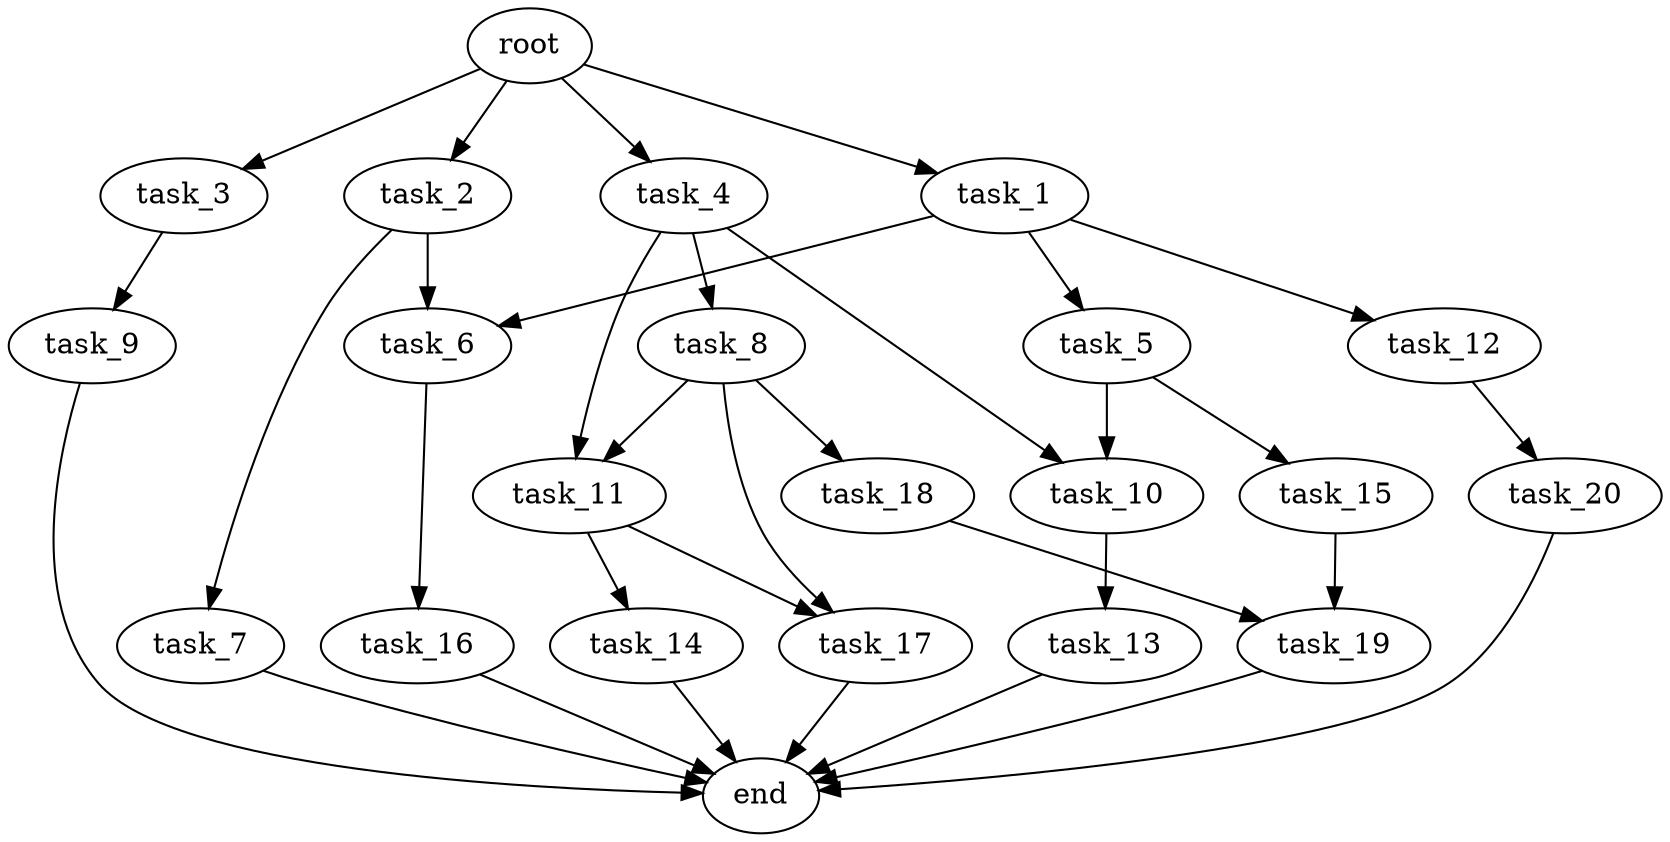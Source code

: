 digraph G {
  root [size="0.000000e+00"];
  task_1 [size="9.424480e+09"];
  task_2 [size="1.650807e+09"];
  task_3 [size="8.897643e+09"];
  task_4 [size="1.571881e+09"];
  task_5 [size="1.013477e+09"];
  task_6 [size="2.056299e+09"];
  task_7 [size="1.900653e+09"];
  task_8 [size="6.972270e+09"];
  task_9 [size="7.220659e+09"];
  task_10 [size="7.300010e+09"];
  task_11 [size="2.653382e+09"];
  task_12 [size="2.815949e+09"];
  task_13 [size="2.376245e+09"];
  task_14 [size="4.973048e+08"];
  task_15 [size="5.718126e+09"];
  task_16 [size="8.398705e+09"];
  task_17 [size="1.536746e+09"];
  task_18 [size="3.608928e+09"];
  task_19 [size="4.276632e+09"];
  task_20 [size="2.946200e+09"];
  end [size="0.000000e+00"];

  root -> task_1 [size="1.000000e-12"];
  root -> task_2 [size="1.000000e-12"];
  root -> task_3 [size="1.000000e-12"];
  root -> task_4 [size="1.000000e-12"];
  task_1 -> task_5 [size="1.013477e+08"];
  task_1 -> task_6 [size="1.028150e+08"];
  task_1 -> task_12 [size="2.815949e+08"];
  task_2 -> task_6 [size="1.028150e+08"];
  task_2 -> task_7 [size="1.900653e+08"];
  task_3 -> task_9 [size="7.220659e+08"];
  task_4 -> task_8 [size="6.972270e+08"];
  task_4 -> task_10 [size="3.650005e+08"];
  task_4 -> task_11 [size="1.326691e+08"];
  task_5 -> task_10 [size="3.650005e+08"];
  task_5 -> task_15 [size="5.718126e+08"];
  task_6 -> task_16 [size="8.398705e+08"];
  task_7 -> end [size="1.000000e-12"];
  task_8 -> task_11 [size="1.326691e+08"];
  task_8 -> task_17 [size="7.683729e+07"];
  task_8 -> task_18 [size="3.608928e+08"];
  task_9 -> end [size="1.000000e-12"];
  task_10 -> task_13 [size="2.376245e+08"];
  task_11 -> task_14 [size="4.973048e+07"];
  task_11 -> task_17 [size="7.683729e+07"];
  task_12 -> task_20 [size="2.946200e+08"];
  task_13 -> end [size="1.000000e-12"];
  task_14 -> end [size="1.000000e-12"];
  task_15 -> task_19 [size="2.138316e+08"];
  task_16 -> end [size="1.000000e-12"];
  task_17 -> end [size="1.000000e-12"];
  task_18 -> task_19 [size="2.138316e+08"];
  task_19 -> end [size="1.000000e-12"];
  task_20 -> end [size="1.000000e-12"];
}
